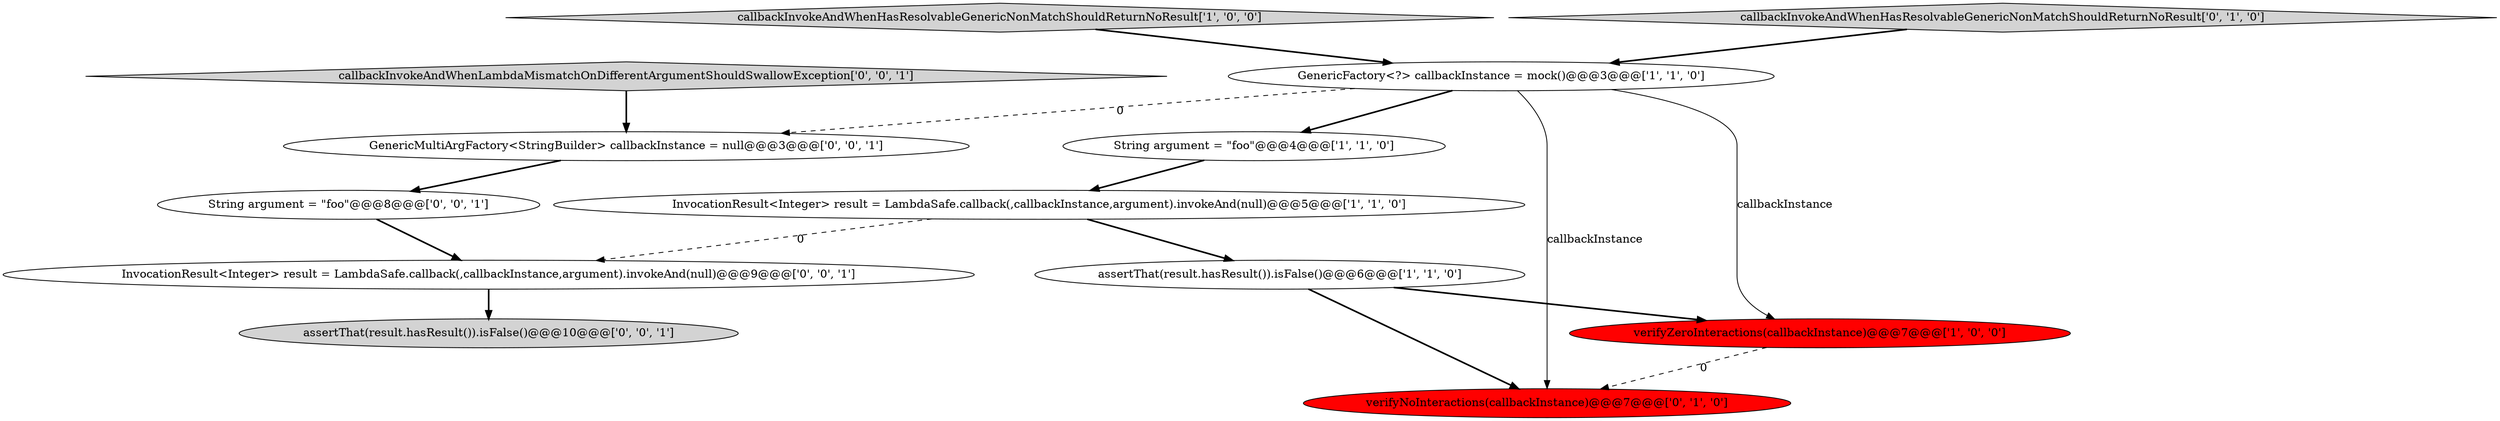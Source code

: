 digraph {
4 [style = filled, label = "callbackInvokeAndWhenHasResolvableGenericNonMatchShouldReturnNoResult['1', '0', '0']", fillcolor = lightgray, shape = diamond image = "AAA0AAABBB1BBB"];
0 [style = filled, label = "GenericFactory<?> callbackInstance = mock()@@@3@@@['1', '1', '0']", fillcolor = white, shape = ellipse image = "AAA0AAABBB1BBB"];
8 [style = filled, label = "String argument = \"foo\"@@@8@@@['0', '0', '1']", fillcolor = white, shape = ellipse image = "AAA0AAABBB3BBB"];
12 [style = filled, label = "InvocationResult<Integer> result = LambdaSafe.callback(,callbackInstance,argument).invokeAnd(null)@@@9@@@['0', '0', '1']", fillcolor = white, shape = ellipse image = "AAA0AAABBB3BBB"];
5 [style = filled, label = "String argument = \"foo\"@@@4@@@['1', '1', '0']", fillcolor = white, shape = ellipse image = "AAA0AAABBB1BBB"];
9 [style = filled, label = "callbackInvokeAndWhenLambdaMismatchOnDifferentArgumentShouldSwallowException['0', '0', '1']", fillcolor = lightgray, shape = diamond image = "AAA0AAABBB3BBB"];
11 [style = filled, label = "assertThat(result.hasResult()).isFalse()@@@10@@@['0', '0', '1']", fillcolor = lightgray, shape = ellipse image = "AAA0AAABBB3BBB"];
1 [style = filled, label = "verifyZeroInteractions(callbackInstance)@@@7@@@['1', '0', '0']", fillcolor = red, shape = ellipse image = "AAA1AAABBB1BBB"];
3 [style = filled, label = "InvocationResult<Integer> result = LambdaSafe.callback(,callbackInstance,argument).invokeAnd(null)@@@5@@@['1', '1', '0']", fillcolor = white, shape = ellipse image = "AAA0AAABBB1BBB"];
2 [style = filled, label = "assertThat(result.hasResult()).isFalse()@@@6@@@['1', '1', '0']", fillcolor = white, shape = ellipse image = "AAA0AAABBB1BBB"];
6 [style = filled, label = "verifyNoInteractions(callbackInstance)@@@7@@@['0', '1', '0']", fillcolor = red, shape = ellipse image = "AAA1AAABBB2BBB"];
10 [style = filled, label = "GenericMultiArgFactory<StringBuilder> callbackInstance = null@@@3@@@['0', '0', '1']", fillcolor = white, shape = ellipse image = "AAA0AAABBB3BBB"];
7 [style = filled, label = "callbackInvokeAndWhenHasResolvableGenericNonMatchShouldReturnNoResult['0', '1', '0']", fillcolor = lightgray, shape = diamond image = "AAA0AAABBB2BBB"];
5->3 [style = bold, label=""];
7->0 [style = bold, label=""];
0->1 [style = solid, label="callbackInstance"];
3->12 [style = dashed, label="0"];
9->10 [style = bold, label=""];
3->2 [style = bold, label=""];
10->8 [style = bold, label=""];
0->10 [style = dashed, label="0"];
1->6 [style = dashed, label="0"];
2->6 [style = bold, label=""];
2->1 [style = bold, label=""];
8->12 [style = bold, label=""];
0->6 [style = solid, label="callbackInstance"];
4->0 [style = bold, label=""];
0->5 [style = bold, label=""];
12->11 [style = bold, label=""];
}
